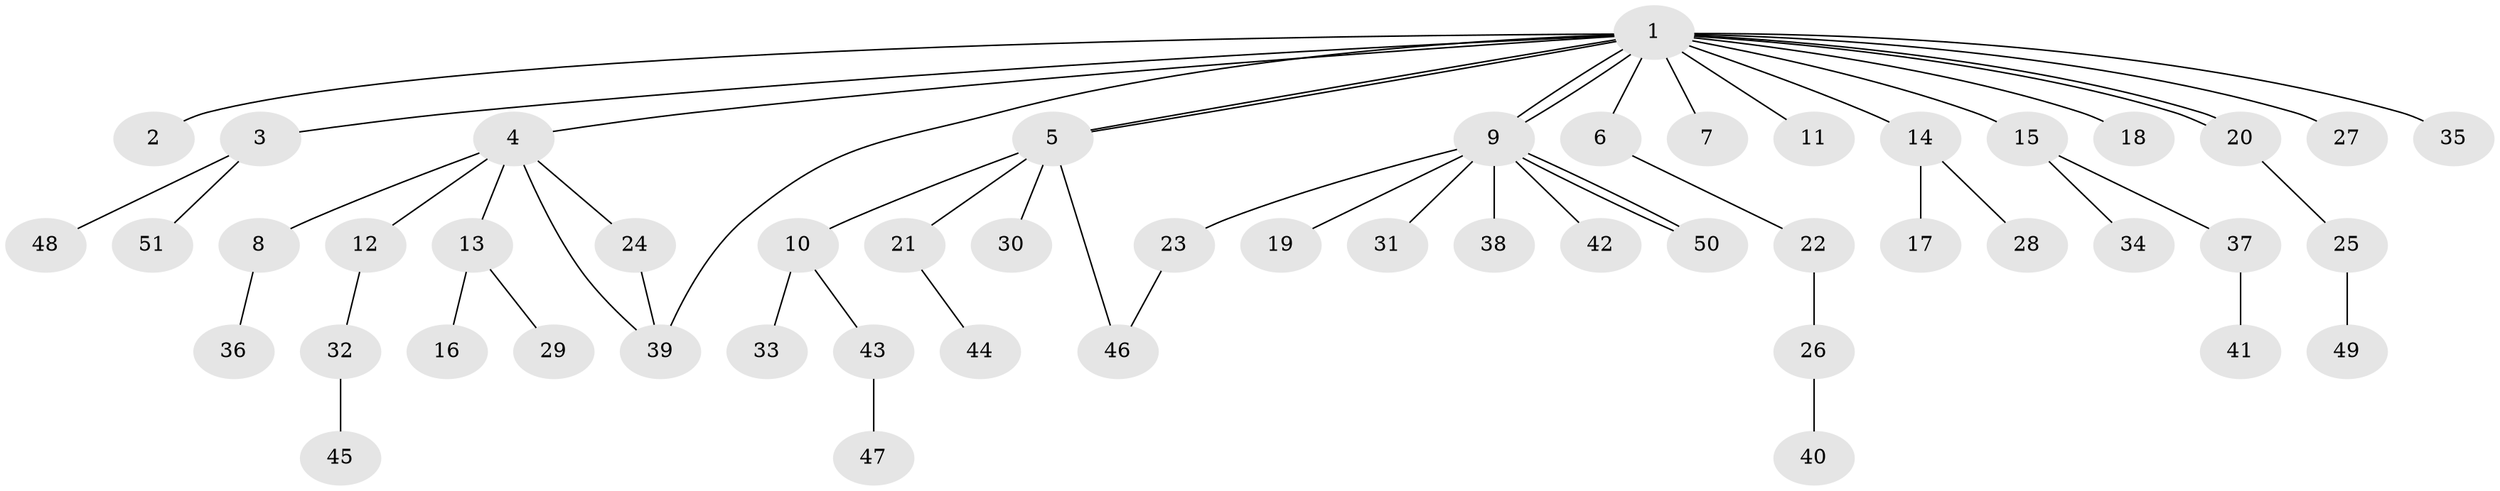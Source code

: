 // coarse degree distribution, {16: 0.02857142857142857, 1: 0.5714285714285714, 2: 0.2857142857142857, 5: 0.02857142857142857, 6: 0.02857142857142857, 8: 0.02857142857142857, 3: 0.02857142857142857}
// Generated by graph-tools (version 1.1) at 2025/41/03/06/25 10:41:47]
// undirected, 51 vertices, 57 edges
graph export_dot {
graph [start="1"]
  node [color=gray90,style=filled];
  1;
  2;
  3;
  4;
  5;
  6;
  7;
  8;
  9;
  10;
  11;
  12;
  13;
  14;
  15;
  16;
  17;
  18;
  19;
  20;
  21;
  22;
  23;
  24;
  25;
  26;
  27;
  28;
  29;
  30;
  31;
  32;
  33;
  34;
  35;
  36;
  37;
  38;
  39;
  40;
  41;
  42;
  43;
  44;
  45;
  46;
  47;
  48;
  49;
  50;
  51;
  1 -- 2;
  1 -- 3;
  1 -- 4;
  1 -- 5;
  1 -- 5;
  1 -- 6;
  1 -- 7;
  1 -- 9;
  1 -- 9;
  1 -- 11;
  1 -- 14;
  1 -- 15;
  1 -- 18;
  1 -- 20;
  1 -- 20;
  1 -- 27;
  1 -- 35;
  1 -- 39;
  3 -- 48;
  3 -- 51;
  4 -- 8;
  4 -- 12;
  4 -- 13;
  4 -- 24;
  4 -- 39;
  5 -- 10;
  5 -- 21;
  5 -- 30;
  5 -- 46;
  6 -- 22;
  8 -- 36;
  9 -- 19;
  9 -- 23;
  9 -- 31;
  9 -- 38;
  9 -- 42;
  9 -- 50;
  9 -- 50;
  10 -- 33;
  10 -- 43;
  12 -- 32;
  13 -- 16;
  13 -- 29;
  14 -- 17;
  14 -- 28;
  15 -- 34;
  15 -- 37;
  20 -- 25;
  21 -- 44;
  22 -- 26;
  23 -- 46;
  24 -- 39;
  25 -- 49;
  26 -- 40;
  32 -- 45;
  37 -- 41;
  43 -- 47;
}
